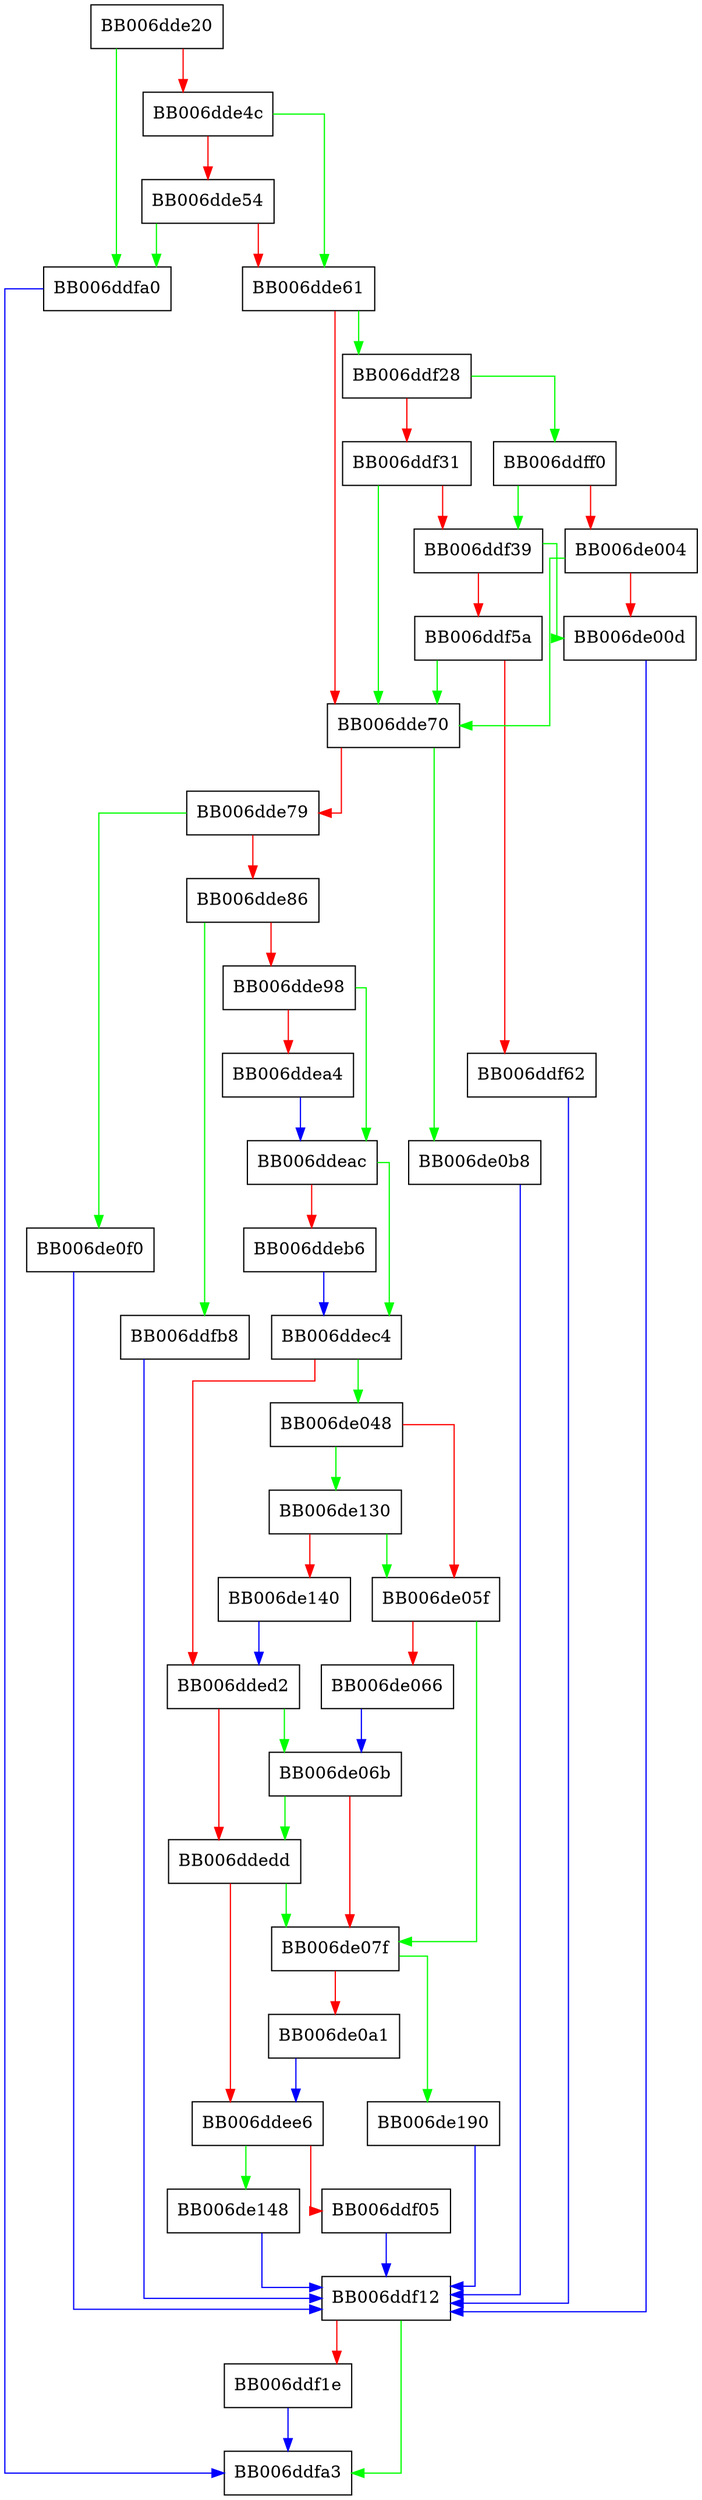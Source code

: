digraph ossl_prov_drbg_generate {
  node [shape="box"];
  graph [splines=ortho];
  BB006dde20 -> BB006ddfa0 [color="green"];
  BB006dde20 -> BB006dde4c [color="red"];
  BB006dde4c -> BB006dde61 [color="green"];
  BB006dde4c -> BB006dde54 [color="red"];
  BB006dde54 -> BB006ddfa0 [color="green"];
  BB006dde54 -> BB006dde61 [color="red"];
  BB006dde61 -> BB006ddf28 [color="green"];
  BB006dde61 -> BB006dde70 [color="red"];
  BB006dde70 -> BB006de0b8 [color="green"];
  BB006dde70 -> BB006dde79 [color="red"];
  BB006dde79 -> BB006de0f0 [color="green"];
  BB006dde79 -> BB006dde86 [color="red"];
  BB006dde86 -> BB006ddfb8 [color="green"];
  BB006dde86 -> BB006dde98 [color="red"];
  BB006dde98 -> BB006ddeac [color="green"];
  BB006dde98 -> BB006ddea4 [color="red"];
  BB006ddea4 -> BB006ddeac [color="blue"];
  BB006ddeac -> BB006ddec4 [color="green"];
  BB006ddeac -> BB006ddeb6 [color="red"];
  BB006ddeb6 -> BB006ddec4 [color="blue"];
  BB006ddec4 -> BB006de048 [color="green"];
  BB006ddec4 -> BB006dded2 [color="red"];
  BB006dded2 -> BB006de06b [color="green"];
  BB006dded2 -> BB006ddedd [color="red"];
  BB006ddedd -> BB006de07f [color="green"];
  BB006ddedd -> BB006ddee6 [color="red"];
  BB006ddee6 -> BB006de148 [color="green"];
  BB006ddee6 -> BB006ddf05 [color="red"];
  BB006ddf05 -> BB006ddf12 [color="blue"];
  BB006ddf12 -> BB006ddfa3 [color="green"];
  BB006ddf12 -> BB006ddf1e [color="red"];
  BB006ddf1e -> BB006ddfa3 [color="blue"];
  BB006ddf28 -> BB006ddff0 [color="green"];
  BB006ddf28 -> BB006ddf31 [color="red"];
  BB006ddf31 -> BB006dde70 [color="green"];
  BB006ddf31 -> BB006ddf39 [color="red"];
  BB006ddf39 -> BB006de00d [color="green"];
  BB006ddf39 -> BB006ddf5a [color="red"];
  BB006ddf5a -> BB006dde70 [color="green"];
  BB006ddf5a -> BB006ddf62 [color="red"];
  BB006ddf62 -> BB006ddf12 [color="blue"];
  BB006ddfa0 -> BB006ddfa3 [color="blue"];
  BB006ddfb8 -> BB006ddf12 [color="blue"];
  BB006ddff0 -> BB006ddf39 [color="green"];
  BB006ddff0 -> BB006de004 [color="red"];
  BB006de004 -> BB006dde70 [color="green"];
  BB006de004 -> BB006de00d [color="red"];
  BB006de00d -> BB006ddf12 [color="blue"];
  BB006de048 -> BB006de130 [color="green"];
  BB006de048 -> BB006de05f [color="red"];
  BB006de05f -> BB006de07f [color="green"];
  BB006de05f -> BB006de066 [color="red"];
  BB006de066 -> BB006de06b [color="blue"];
  BB006de06b -> BB006ddedd [color="green"];
  BB006de06b -> BB006de07f [color="red"];
  BB006de07f -> BB006de190 [color="green"];
  BB006de07f -> BB006de0a1 [color="red"];
  BB006de0a1 -> BB006ddee6 [color="blue"];
  BB006de0b8 -> BB006ddf12 [color="blue"];
  BB006de0f0 -> BB006ddf12 [color="blue"];
  BB006de130 -> BB006de05f [color="green"];
  BB006de130 -> BB006de140 [color="red"];
  BB006de140 -> BB006dded2 [color="blue"];
  BB006de148 -> BB006ddf12 [color="blue"];
  BB006de190 -> BB006ddf12 [color="blue"];
}